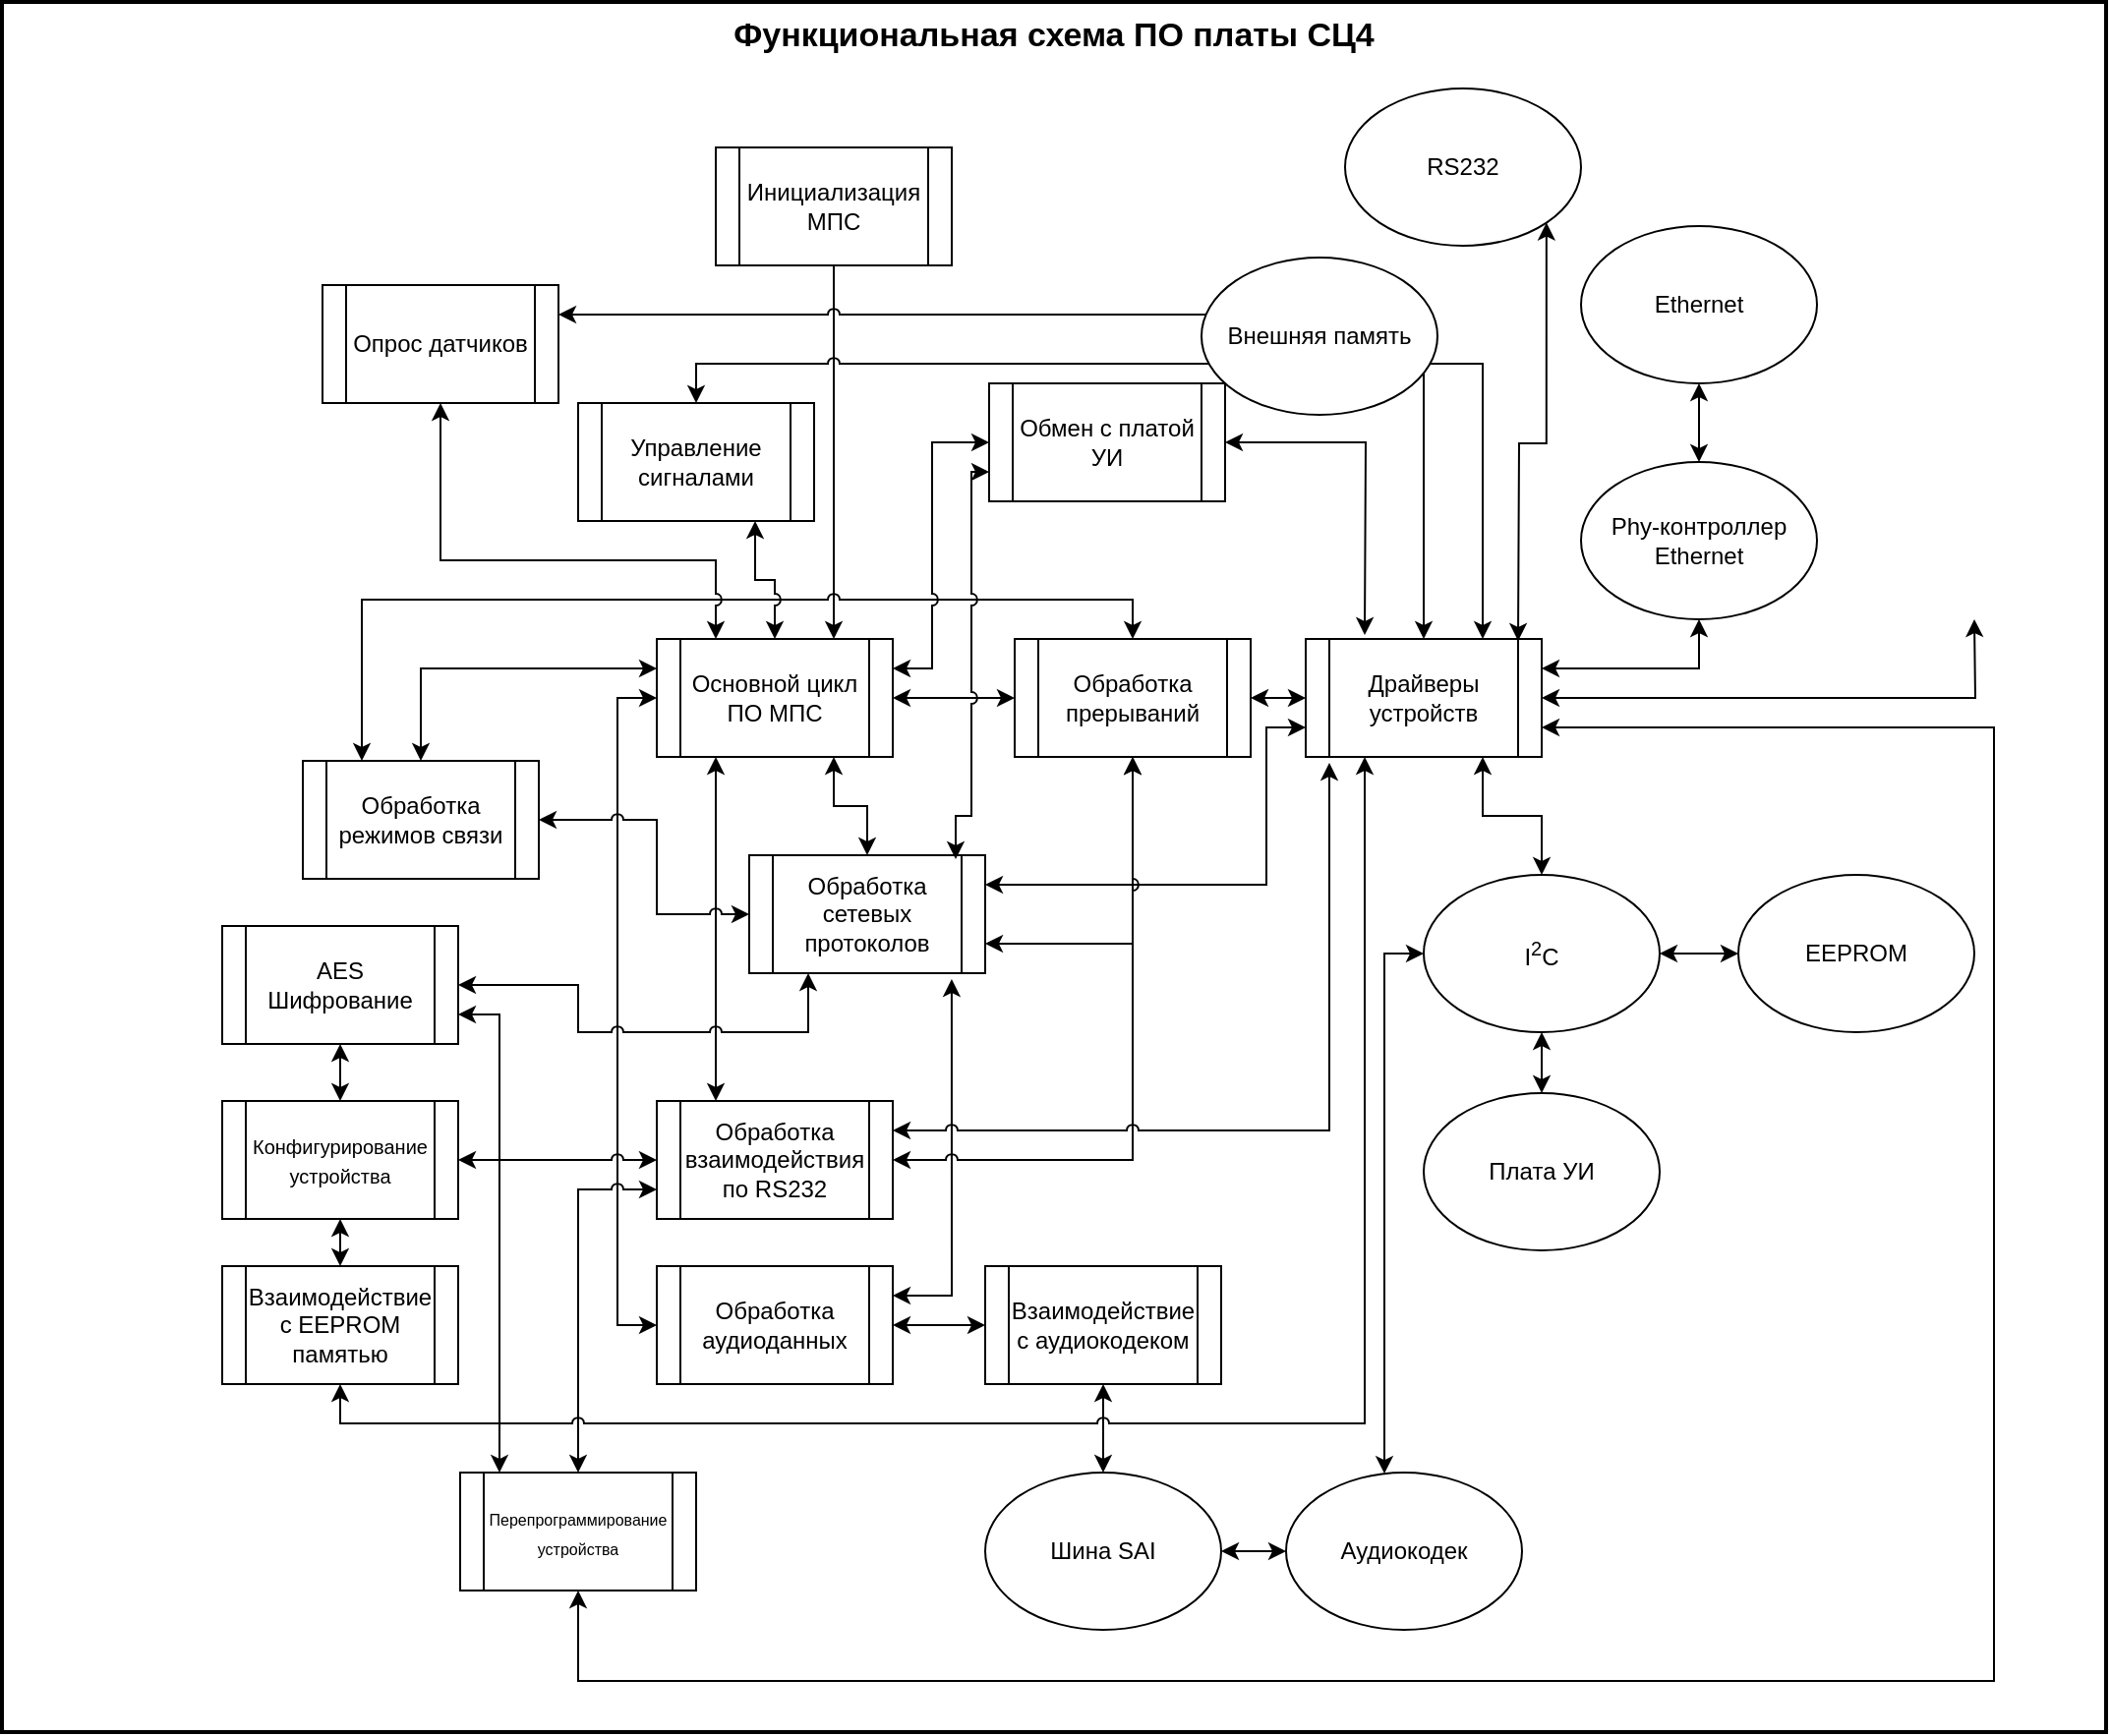 <mxfile version="18.1.3" type="device"><diagram id="hz7ovlzizA4P4E3d3YsF" name="Страница 1"><mxGraphModel dx="1119" dy="554" grid="1" gridSize="10" guides="1" tooltips="1" connect="1" arrows="1" fold="1" page="1" pageScale="1" pageWidth="827" pageHeight="1169" math="0" shadow="0"><root><mxCell id="0"/><mxCell id="1" parent="0"/><mxCell id="EtrksIWYHvI5zuAHmQs9-3" style="edgeStyle=orthogonalEdgeStyle;rounded=0;orthogonalLoop=1;jettySize=auto;html=1;exitX=0.5;exitY=1;exitDx=0;exitDy=0;entryX=0.75;entryY=0;entryDx=0;entryDy=0;" parent="1" source="EtrksIWYHvI5zuAHmQs9-1" target="EtrksIWYHvI5zuAHmQs9-2" edge="1"><mxGeometry relative="1" as="geometry"/></mxCell><mxCell id="EtrksIWYHvI5zuAHmQs9-1" value="Инициализация МПС" style="shape=process;whiteSpace=wrap;html=1;backgroundOutline=1;" parent="1" vertex="1"><mxGeometry x="623" y="144" width="120" height="60" as="geometry"/></mxCell><mxCell id="EtrksIWYHvI5zuAHmQs9-5" style="edgeStyle=orthogonalEdgeStyle;rounded=0;orthogonalLoop=1;jettySize=auto;html=1;exitX=1;exitY=0.5;exitDx=0;exitDy=0;entryX=0;entryY=0.5;entryDx=0;entryDy=0;startArrow=classic;startFill=1;" parent="1" source="EtrksIWYHvI5zuAHmQs9-2" target="EtrksIWYHvI5zuAHmQs9-4" edge="1"><mxGeometry relative="1" as="geometry"/></mxCell><mxCell id="EtrksIWYHvI5zuAHmQs9-9" style="edgeStyle=orthogonalEdgeStyle;rounded=0;orthogonalLoop=1;jettySize=auto;html=1;exitX=0.75;exitY=1;exitDx=0;exitDy=0;entryX=0.5;entryY=0;entryDx=0;entryDy=0;startArrow=classic;startFill=1;" parent="1" source="EtrksIWYHvI5zuAHmQs9-2" target="EtrksIWYHvI5zuAHmQs9-8" edge="1"><mxGeometry relative="1" as="geometry"/></mxCell><mxCell id="EtrksIWYHvI5zuAHmQs9-12" style="edgeStyle=orthogonalEdgeStyle;rounded=0;orthogonalLoop=1;jettySize=auto;html=1;exitX=0.25;exitY=1;exitDx=0;exitDy=0;entryX=0.25;entryY=0;entryDx=0;entryDy=0;startArrow=classic;startFill=1;" parent="1" source="EtrksIWYHvI5zuAHmQs9-2" target="EtrksIWYHvI5zuAHmQs9-11" edge="1"><mxGeometry relative="1" as="geometry"/></mxCell><mxCell id="EtrksIWYHvI5zuAHmQs9-15" style="edgeStyle=orthogonalEdgeStyle;rounded=0;orthogonalLoop=1;jettySize=auto;html=1;exitX=0;exitY=0.5;exitDx=0;exitDy=0;entryX=0;entryY=0.5;entryDx=0;entryDy=0;startArrow=classic;startFill=1;" parent="1" source="EtrksIWYHvI5zuAHmQs9-2" target="EtrksIWYHvI5zuAHmQs9-14" edge="1"><mxGeometry relative="1" as="geometry"/></mxCell><mxCell id="EtrksIWYHvI5zuAHmQs9-25" style="edgeStyle=orthogonalEdgeStyle;rounded=0;jumpStyle=arc;orthogonalLoop=1;jettySize=auto;html=1;exitX=0;exitY=0.25;exitDx=0;exitDy=0;entryX=0.5;entryY=0;entryDx=0;entryDy=0;startArrow=classic;startFill=1;" parent="1" source="EtrksIWYHvI5zuAHmQs9-2" target="EtrksIWYHvI5zuAHmQs9-23" edge="1"><mxGeometry relative="1" as="geometry"/></mxCell><mxCell id="EtrksIWYHvI5zuAHmQs9-2" value="Основной цикл ПО МПС" style="shape=process;whiteSpace=wrap;html=1;backgroundOutline=1;" parent="1" vertex="1"><mxGeometry x="593" y="394" width="120" height="60" as="geometry"/></mxCell><mxCell id="EtrksIWYHvI5zuAHmQs9-7" style="edgeStyle=orthogonalEdgeStyle;rounded=0;orthogonalLoop=1;jettySize=auto;html=1;exitX=1;exitY=0.5;exitDx=0;exitDy=0;entryX=0;entryY=0.5;entryDx=0;entryDy=0;startArrow=classic;startFill=1;" parent="1" source="EtrksIWYHvI5zuAHmQs9-4" target="RF3w-N19jXYTSkhNn8c4-11" edge="1"><mxGeometry relative="1" as="geometry"><mxPoint x="923" y="424" as="targetPoint"/></mxGeometry></mxCell><mxCell id="EtrksIWYHvI5zuAHmQs9-26" style="edgeStyle=orthogonalEdgeStyle;rounded=0;jumpStyle=arc;orthogonalLoop=1;jettySize=auto;html=1;exitX=0.5;exitY=0;exitDx=0;exitDy=0;entryX=0.25;entryY=0;entryDx=0;entryDy=0;startArrow=classic;startFill=1;" parent="1" source="EtrksIWYHvI5zuAHmQs9-4" target="EtrksIWYHvI5zuAHmQs9-23" edge="1"><mxGeometry relative="1" as="geometry"/></mxCell><mxCell id="EtrksIWYHvI5zuAHmQs9-4" value="Обработка прерываний" style="shape=process;whiteSpace=wrap;html=1;backgroundOutline=1;" parent="1" vertex="1"><mxGeometry x="775" y="394" width="120" height="60" as="geometry"/></mxCell><mxCell id="EtrksIWYHvI5zuAHmQs9-10" style="edgeStyle=orthogonalEdgeStyle;rounded=0;orthogonalLoop=1;jettySize=auto;html=1;exitX=1;exitY=0.75;exitDx=0;exitDy=0;entryX=0.5;entryY=1;entryDx=0;entryDy=0;startArrow=classic;startFill=1;" parent="1" source="EtrksIWYHvI5zuAHmQs9-8" target="EtrksIWYHvI5zuAHmQs9-4" edge="1"><mxGeometry relative="1" as="geometry"/></mxCell><mxCell id="EtrksIWYHvI5zuAHmQs9-22" style="edgeStyle=orthogonalEdgeStyle;rounded=0;orthogonalLoop=1;jettySize=auto;html=1;exitX=0.858;exitY=1.05;exitDx=0;exitDy=0;entryX=1;entryY=0.25;entryDx=0;entryDy=0;startArrow=classic;startFill=1;exitPerimeter=0;" parent="1" source="EtrksIWYHvI5zuAHmQs9-8" target="EtrksIWYHvI5zuAHmQs9-14" edge="1"><mxGeometry relative="1" as="geometry"/></mxCell><mxCell id="EtrksIWYHvI5zuAHmQs9-29" style="edgeStyle=orthogonalEdgeStyle;rounded=0;jumpStyle=arc;orthogonalLoop=1;jettySize=auto;html=1;exitX=0.25;exitY=1;exitDx=0;exitDy=0;entryX=1;entryY=0.5;entryDx=0;entryDy=0;startArrow=classic;startFill=1;" parent="1" source="EtrksIWYHvI5zuAHmQs9-8" target="eLsYyzOAJwmsoIklAUxN-1" edge="1"><mxGeometry relative="1" as="geometry"><Array as="points"><mxPoint x="670" y="594"/><mxPoint x="553" y="594"/><mxPoint x="553" y="570"/></Array></mxGeometry></mxCell><mxCell id="i-2Q2VQstJw3EoIMLDE1-5" style="edgeStyle=orthogonalEdgeStyle;rounded=0;orthogonalLoop=1;jettySize=auto;html=1;exitX=1;exitY=0.25;exitDx=0;exitDy=0;entryX=0;entryY=0.75;entryDx=0;entryDy=0;startArrow=classic;startFill=1;" parent="1" source="EtrksIWYHvI5zuAHmQs9-8" target="RF3w-N19jXYTSkhNn8c4-11" edge="1"><mxGeometry relative="1" as="geometry"><Array as="points"><mxPoint x="903" y="519"/><mxPoint x="903" y="439"/></Array></mxGeometry></mxCell><mxCell id="EtrksIWYHvI5zuAHmQs9-8" value="Обработка сетевых протоколов" style="shape=process;whiteSpace=wrap;html=1;backgroundOutline=1;" parent="1" vertex="1"><mxGeometry x="640" y="504" width="120" height="60" as="geometry"/></mxCell><mxCell id="EtrksIWYHvI5zuAHmQs9-13" style="edgeStyle=orthogonalEdgeStyle;rounded=0;orthogonalLoop=1;jettySize=auto;html=1;exitX=1;exitY=0.5;exitDx=0;exitDy=0;entryX=0.5;entryY=1;entryDx=0;entryDy=0;startArrow=classic;startFill=1;jumpStyle=arc;" parent="1" source="EtrksIWYHvI5zuAHmQs9-11" target="EtrksIWYHvI5zuAHmQs9-4" edge="1"><mxGeometry relative="1" as="geometry"/></mxCell><mxCell id="EtrksIWYHvI5zuAHmQs9-28" style="edgeStyle=orthogonalEdgeStyle;rounded=0;jumpStyle=arc;orthogonalLoop=1;jettySize=auto;html=1;exitX=0;exitY=0.5;exitDx=0;exitDy=0;entryX=1;entryY=0.5;entryDx=0;entryDy=0;startArrow=classic;startFill=1;" parent="1" source="EtrksIWYHvI5zuAHmQs9-11" target="EtrksIWYHvI5zuAHmQs9-27" edge="1"><mxGeometry relative="1" as="geometry"/></mxCell><mxCell id="RF3w-N19jXYTSkhNn8c4-19" style="edgeStyle=orthogonalEdgeStyle;rounded=0;jumpStyle=arc;orthogonalLoop=1;jettySize=auto;html=1;exitX=0;exitY=0.75;exitDx=0;exitDy=0;startArrow=classic;startFill=1;" parent="1" source="EtrksIWYHvI5zuAHmQs9-11" target="RF3w-N19jXYTSkhNn8c4-18" edge="1"><mxGeometry relative="1" as="geometry"/></mxCell><mxCell id="i-2Q2VQstJw3EoIMLDE1-19" style="edgeStyle=orthogonalEdgeStyle;rounded=0;orthogonalLoop=1;jettySize=auto;html=1;exitX=1;exitY=0.25;exitDx=0;exitDy=0;entryX=0.1;entryY=1.05;entryDx=0;entryDy=0;entryPerimeter=0;startArrow=classic;startFill=1;jumpStyle=arc;" parent="1" source="EtrksIWYHvI5zuAHmQs9-11" target="RF3w-N19jXYTSkhNn8c4-11" edge="1"><mxGeometry relative="1" as="geometry"/></mxCell><mxCell id="EtrksIWYHvI5zuAHmQs9-11" value="Обработка взаимодействия по RS232" style="shape=process;whiteSpace=wrap;html=1;backgroundOutline=1;" parent="1" vertex="1"><mxGeometry x="593" y="629" width="120" height="60" as="geometry"/></mxCell><mxCell id="EtrksIWYHvI5zuAHmQs9-17" style="edgeStyle=orthogonalEdgeStyle;rounded=0;orthogonalLoop=1;jettySize=auto;html=1;exitX=1;exitY=0.5;exitDx=0;exitDy=0;entryX=0;entryY=0.5;entryDx=0;entryDy=0;startArrow=classic;startFill=1;" parent="1" source="EtrksIWYHvI5zuAHmQs9-14" target="EtrksIWYHvI5zuAHmQs9-16" edge="1"><mxGeometry relative="1" as="geometry"/></mxCell><mxCell id="EtrksIWYHvI5zuAHmQs9-14" value="Обработка аудиоданных" style="shape=process;whiteSpace=wrap;html=1;backgroundOutline=1;" parent="1" vertex="1"><mxGeometry x="593" y="713" width="120" height="60" as="geometry"/></mxCell><mxCell id="i-2Q2VQstJw3EoIMLDE1-12" style="edgeStyle=orthogonalEdgeStyle;rounded=0;orthogonalLoop=1;jettySize=auto;html=1;exitX=0.5;exitY=1;exitDx=0;exitDy=0;entryX=0.5;entryY=0;entryDx=0;entryDy=0;startArrow=classic;startFill=1;" parent="1" source="EtrksIWYHvI5zuAHmQs9-16" target="EtrksIWYHvI5zuAHmQs9-18" edge="1"><mxGeometry relative="1" as="geometry"/></mxCell><mxCell id="EtrksIWYHvI5zuAHmQs9-16" value="Взаимодействие с аудиокодеком" style="shape=process;whiteSpace=wrap;html=1;backgroundOutline=1;" parent="1" vertex="1"><mxGeometry x="760" y="713" width="120" height="60" as="geometry"/></mxCell><mxCell id="i-2Q2VQstJw3EoIMLDE1-13" style="edgeStyle=orthogonalEdgeStyle;rounded=0;orthogonalLoop=1;jettySize=auto;html=1;exitX=1;exitY=0.5;exitDx=0;exitDy=0;entryX=0;entryY=0.5;entryDx=0;entryDy=0;startArrow=classic;startFill=1;" parent="1" source="EtrksIWYHvI5zuAHmQs9-18" target="EtrksIWYHvI5zuAHmQs9-20" edge="1"><mxGeometry relative="1" as="geometry"/></mxCell><mxCell id="EtrksIWYHvI5zuAHmQs9-18" value="Шина SAI" style="ellipse;whiteSpace=wrap;html=1;" parent="1" vertex="1"><mxGeometry x="760" y="818" width="120" height="80" as="geometry"/></mxCell><mxCell id="EtrksIWYHvI5zuAHmQs9-20" value="Аудиокодек" style="ellipse;whiteSpace=wrap;html=1;" parent="1" vertex="1"><mxGeometry x="913" y="818" width="120" height="80" as="geometry"/></mxCell><mxCell id="EtrksIWYHvI5zuAHmQs9-24" style="edgeStyle=orthogonalEdgeStyle;rounded=0;jumpStyle=arc;orthogonalLoop=1;jettySize=auto;html=1;exitX=1;exitY=0.5;exitDx=0;exitDy=0;entryX=0;entryY=0.5;entryDx=0;entryDy=0;startArrow=classic;startFill=1;" parent="1" source="EtrksIWYHvI5zuAHmQs9-23" target="EtrksIWYHvI5zuAHmQs9-8" edge="1"><mxGeometry relative="1" as="geometry"><Array as="points"><mxPoint x="593" y="486"/><mxPoint x="593" y="534"/></Array></mxGeometry></mxCell><mxCell id="EtrksIWYHvI5zuAHmQs9-23" value="Обработка режимов связи" style="shape=process;whiteSpace=wrap;html=1;backgroundOutline=1;" parent="1" vertex="1"><mxGeometry x="413" y="456" width="120" height="60" as="geometry"/></mxCell><mxCell id="EtrksIWYHvI5zuAHmQs9-33" style="edgeStyle=orthogonalEdgeStyle;rounded=0;jumpStyle=arc;orthogonalLoop=1;jettySize=auto;html=1;exitX=0.5;exitY=1;exitDx=0;exitDy=0;entryX=0.5;entryY=0;entryDx=0;entryDy=0;startArrow=classic;startFill=1;" parent="1" source="EtrksIWYHvI5zuAHmQs9-27" target="EtrksIWYHvI5zuAHmQs9-31" edge="1"><mxGeometry relative="1" as="geometry"/></mxCell><mxCell id="eLsYyzOAJwmsoIklAUxN-5" style="edgeStyle=orthogonalEdgeStyle;rounded=0;orthogonalLoop=1;jettySize=auto;html=1;exitX=0.5;exitY=0;exitDx=0;exitDy=0;entryX=0.5;entryY=1;entryDx=0;entryDy=0;fontSize=12;startArrow=classic;startFill=1;" parent="1" source="EtrksIWYHvI5zuAHmQs9-27" target="eLsYyzOAJwmsoIklAUxN-1" edge="1"><mxGeometry relative="1" as="geometry"/></mxCell><mxCell id="EtrksIWYHvI5zuAHmQs9-27" value="&lt;font style=&quot;font-size: 10px&quot;&gt;Конфигурирование устройства&lt;/font&gt;" style="shape=process;whiteSpace=wrap;html=1;backgroundOutline=1;" parent="1" vertex="1"><mxGeometry x="372" y="629" width="120" height="60" as="geometry"/></mxCell><mxCell id="EtrksIWYHvI5zuAHmQs9-32" style="edgeStyle=orthogonalEdgeStyle;rounded=0;jumpStyle=arc;orthogonalLoop=1;jettySize=auto;html=1;exitX=0.5;exitY=1;exitDx=0;exitDy=0;entryX=0.25;entryY=1;entryDx=0;entryDy=0;startArrow=classic;startFill=1;" parent="1" source="EtrksIWYHvI5zuAHmQs9-31" target="RF3w-N19jXYTSkhNn8c4-11" edge="1"><mxGeometry relative="1" as="geometry"><mxPoint x="1034.96" y="451.04" as="targetPoint"/></mxGeometry></mxCell><mxCell id="EtrksIWYHvI5zuAHmQs9-31" value="Взаимодействие с EEPROM памятью" style="shape=process;whiteSpace=wrap;html=1;backgroundOutline=1;" parent="1" vertex="1"><mxGeometry x="372" y="713" width="120" height="60" as="geometry"/></mxCell><mxCell id="RF3w-N19jXYTSkhNn8c4-3" style="edgeStyle=orthogonalEdgeStyle;rounded=0;orthogonalLoop=1;jettySize=auto;html=1;exitX=1;exitY=0.5;exitDx=0;exitDy=0;startArrow=classic;startFill=1;" parent="1" source="RF3w-N19jXYTSkhNn8c4-1" edge="1"><mxGeometry relative="1" as="geometry"><mxPoint x="953" y="392" as="targetPoint"/></mxGeometry></mxCell><mxCell id="RF3w-N19jXYTSkhNn8c4-4" style="edgeStyle=orthogonalEdgeStyle;rounded=0;orthogonalLoop=1;jettySize=auto;html=1;exitX=0;exitY=0.5;exitDx=0;exitDy=0;entryX=1;entryY=0.25;entryDx=0;entryDy=0;jumpStyle=arc;startArrow=classic;startFill=1;" parent="1" source="RF3w-N19jXYTSkhNn8c4-1" target="EtrksIWYHvI5zuAHmQs9-2" edge="1"><mxGeometry relative="1" as="geometry"><Array as="points"><mxPoint x="733" y="294"/><mxPoint x="733" y="409"/></Array></mxGeometry></mxCell><mxCell id="RF3w-N19jXYTSkhNn8c4-5" style="edgeStyle=orthogonalEdgeStyle;rounded=0;jumpStyle=arc;orthogonalLoop=1;jettySize=auto;html=1;exitX=0;exitY=0.75;exitDx=0;exitDy=0;entryX=0.875;entryY=0.033;entryDx=0;entryDy=0;entryPerimeter=0;startArrow=classic;startFill=1;" parent="1" source="RF3w-N19jXYTSkhNn8c4-1" target="EtrksIWYHvI5zuAHmQs9-8" edge="1"><mxGeometry relative="1" as="geometry"><Array as="points"><mxPoint x="753" y="309"/><mxPoint x="753" y="484"/><mxPoint x="745" y="484"/></Array></mxGeometry></mxCell><mxCell id="RF3w-N19jXYTSkhNn8c4-1" value="Обмен с платой УИ" style="shape=process;whiteSpace=wrap;html=1;backgroundOutline=1;" parent="1" vertex="1"><mxGeometry x="762" y="264" width="120" height="60" as="geometry"/></mxCell><mxCell id="RF3w-N19jXYTSkhNn8c4-10" style="edgeStyle=orthogonalEdgeStyle;rounded=0;jumpStyle=arc;orthogonalLoop=1;jettySize=auto;html=1;exitX=1;exitY=0.25;exitDx=0;exitDy=0;startArrow=classic;startFill=1;entryX=0.5;entryY=0;entryDx=0;entryDy=0;" parent="1" source="RF3w-N19jXYTSkhNn8c4-8" target="RF3w-N19jXYTSkhNn8c4-11" edge="1"><mxGeometry relative="1" as="geometry"><mxPoint x="983" y="384" as="targetPoint"/></mxGeometry></mxCell><mxCell id="RF3w-N19jXYTSkhNn8c4-12" style="edgeStyle=orthogonalEdgeStyle;rounded=0;jumpStyle=arc;orthogonalLoop=1;jettySize=auto;html=1;exitX=0.5;exitY=1;exitDx=0;exitDy=0;entryX=0.25;entryY=0;entryDx=0;entryDy=0;startArrow=classic;startFill=1;" parent="1" source="RF3w-N19jXYTSkhNn8c4-8" target="EtrksIWYHvI5zuAHmQs9-2" edge="1"><mxGeometry relative="1" as="geometry"><Array as="points"><mxPoint x="483" y="354"/><mxPoint x="623" y="354"/></Array></mxGeometry></mxCell><mxCell id="RF3w-N19jXYTSkhNn8c4-8" value="Опрос датчиков" style="shape=process;whiteSpace=wrap;html=1;backgroundOutline=1;" parent="1" vertex="1"><mxGeometry x="423" y="214" width="120" height="60" as="geometry"/></mxCell><mxCell id="i-2Q2VQstJw3EoIMLDE1-7" style="edgeStyle=orthogonalEdgeStyle;rounded=0;orthogonalLoop=1;jettySize=auto;html=1;exitX=1;exitY=0.25;exitDx=0;exitDy=0;entryX=0.5;entryY=1;entryDx=0;entryDy=0;startArrow=classic;startFill=1;" parent="1" source="RF3w-N19jXYTSkhNn8c4-11" target="i-2Q2VQstJw3EoIMLDE1-6" edge="1"><mxGeometry relative="1" as="geometry"/></mxCell><mxCell id="i-2Q2VQstJw3EoIMLDE1-14" style="edgeStyle=orthogonalEdgeStyle;rounded=0;orthogonalLoop=1;jettySize=auto;html=1;exitX=0.75;exitY=1;exitDx=0;exitDy=0;entryX=0.5;entryY=0;entryDx=0;entryDy=0;startArrow=classic;startFill=1;" parent="1" source="RF3w-N19jXYTSkhNn8c4-11" target="i-2Q2VQstJw3EoIMLDE1-1" edge="1"><mxGeometry relative="1" as="geometry"/></mxCell><mxCell id="i-2Q2VQstJw3EoIMLDE1-17" style="edgeStyle=orthogonalEdgeStyle;rounded=0;orthogonalLoop=1;jettySize=auto;html=1;exitX=1;exitY=0.5;exitDx=0;exitDy=0;entryX=0.5;entryY=1;entryDx=0;entryDy=0;startArrow=classic;startFill=1;" parent="1" source="RF3w-N19jXYTSkhNn8c4-11" edge="1"><mxGeometry relative="1" as="geometry"><mxPoint x="1263" y="384" as="targetPoint"/></mxGeometry></mxCell><mxCell id="RF3w-N19jXYTSkhNn8c4-11" value="Драйверы устройств" style="shape=process;whiteSpace=wrap;html=1;backgroundOutline=1;" parent="1" vertex="1"><mxGeometry x="923" y="394" width="120" height="60" as="geometry"/></mxCell><mxCell id="RF3w-N19jXYTSkhNn8c4-14" style="edgeStyle=orthogonalEdgeStyle;rounded=0;jumpStyle=arc;orthogonalLoop=1;jettySize=auto;html=1;exitX=0.75;exitY=1;exitDx=0;exitDy=0;entryX=0.5;entryY=0;entryDx=0;entryDy=0;startArrow=classic;startFill=1;" parent="1" source="RF3w-N19jXYTSkhNn8c4-13" target="EtrksIWYHvI5zuAHmQs9-2" edge="1"><mxGeometry relative="1" as="geometry"/></mxCell><mxCell id="RF3w-N19jXYTSkhNn8c4-15" style="edgeStyle=orthogonalEdgeStyle;rounded=0;jumpStyle=arc;orthogonalLoop=1;jettySize=auto;html=1;exitX=0.5;exitY=0;exitDx=0;exitDy=0;entryX=0.75;entryY=0;entryDx=0;entryDy=0;startArrow=classic;startFill=1;" parent="1" source="RF3w-N19jXYTSkhNn8c4-13" target="RF3w-N19jXYTSkhNn8c4-11" edge="1"><mxGeometry relative="1" as="geometry"/></mxCell><mxCell id="RF3w-N19jXYTSkhNn8c4-13" value="Управление сигналами" style="shape=process;whiteSpace=wrap;html=1;backgroundOutline=1;" parent="1" vertex="1"><mxGeometry x="553" y="274" width="120" height="60" as="geometry"/></mxCell><mxCell id="i-2Q2VQstJw3EoIMLDE1-15" style="edgeStyle=orthogonalEdgeStyle;rounded=0;orthogonalLoop=1;jettySize=auto;html=1;exitX=0.5;exitY=1;exitDx=0;exitDy=0;entryX=1;entryY=0.75;entryDx=0;entryDy=0;startArrow=classic;startFill=1;" parent="1" source="RF3w-N19jXYTSkhNn8c4-18" target="RF3w-N19jXYTSkhNn8c4-11" edge="1"><mxGeometry relative="1" as="geometry"><Array as="points"><mxPoint x="553" y="924"/><mxPoint x="1273" y="924"/><mxPoint x="1273" y="439"/></Array></mxGeometry></mxCell><mxCell id="RF3w-N19jXYTSkhNn8c4-18" value="&lt;font style=&quot;font-size: 8px&quot;&gt;Перепрограммирование устройства&lt;/font&gt;" style="shape=process;whiteSpace=wrap;html=1;backgroundOutline=1;" parent="1" vertex="1"><mxGeometry x="493" y="818" width="120" height="60" as="geometry"/></mxCell><mxCell id="i-2Q2VQstJw3EoIMLDE1-4" style="edgeStyle=orthogonalEdgeStyle;rounded=0;orthogonalLoop=1;jettySize=auto;html=1;exitX=0.5;exitY=1;exitDx=0;exitDy=0;startArrow=classic;startFill=1;" parent="1" source="i-2Q2VQstJw3EoIMLDE1-1" target="i-2Q2VQstJw3EoIMLDE1-3" edge="1"><mxGeometry relative="1" as="geometry"/></mxCell><mxCell id="i-2Q2VQstJw3EoIMLDE1-11" style="edgeStyle=orthogonalEdgeStyle;rounded=0;orthogonalLoop=1;jettySize=auto;html=1;exitX=1;exitY=0.5;exitDx=0;exitDy=0;entryX=0;entryY=0.5;entryDx=0;entryDy=0;startArrow=classic;startFill=1;" parent="1" source="i-2Q2VQstJw3EoIMLDE1-1" target="i-2Q2VQstJw3EoIMLDE1-10" edge="1"><mxGeometry relative="1" as="geometry"/></mxCell><mxCell id="i-2Q2VQstJw3EoIMLDE1-18" style="edgeStyle=orthogonalEdgeStyle;rounded=0;orthogonalLoop=1;jettySize=auto;html=1;exitX=0;exitY=0.5;exitDx=0;exitDy=0;startArrow=classic;startFill=1;" parent="1" source="i-2Q2VQstJw3EoIMLDE1-1" target="EtrksIWYHvI5zuAHmQs9-20" edge="1"><mxGeometry relative="1" as="geometry"><Array as="points"><mxPoint x="963" y="554"/></Array></mxGeometry></mxCell><mxCell id="i-2Q2VQstJw3EoIMLDE1-1" value="I&lt;sup&gt;2&lt;/sup&gt;C" style="ellipse;whiteSpace=wrap;html=1;" parent="1" vertex="1"><mxGeometry x="983" y="514" width="120" height="80" as="geometry"/></mxCell><mxCell id="i-2Q2VQstJw3EoIMLDE1-3" value="Плата УИ" style="ellipse;whiteSpace=wrap;html=1;" parent="1" vertex="1"><mxGeometry x="983" y="625" width="120" height="80" as="geometry"/></mxCell><mxCell id="i-2Q2VQstJw3EoIMLDE1-6" value="Phy-контроллер Ethernet" style="ellipse;whiteSpace=wrap;html=1;" parent="1" vertex="1"><mxGeometry x="1063" y="304" width="120" height="80" as="geometry"/></mxCell><mxCell id="i-2Q2VQstJw3EoIMLDE1-9" style="edgeStyle=orthogonalEdgeStyle;rounded=0;orthogonalLoop=1;jettySize=auto;html=1;exitX=0.5;exitY=1;exitDx=0;exitDy=0;entryX=0.5;entryY=0;entryDx=0;entryDy=0;startArrow=classic;startFill=1;" parent="1" source="i-2Q2VQstJw3EoIMLDE1-8" target="i-2Q2VQstJw3EoIMLDE1-6" edge="1"><mxGeometry relative="1" as="geometry"/></mxCell><mxCell id="i-2Q2VQstJw3EoIMLDE1-8" value="Ethernet" style="ellipse;whiteSpace=wrap;html=1;" parent="1" vertex="1"><mxGeometry x="1063" y="184" width="120" height="80" as="geometry"/></mxCell><mxCell id="i-2Q2VQstJw3EoIMLDE1-10" value="EEPROM" style="ellipse;whiteSpace=wrap;html=1;" parent="1" vertex="1"><mxGeometry x="1143" y="514" width="120" height="80" as="geometry"/></mxCell><mxCell id="i-2Q2VQstJw3EoIMLDE1-16" value="Внешняя память" style="ellipse;whiteSpace=wrap;html=1;" parent="1" vertex="1"><mxGeometry x="870" y="200" width="120" height="80" as="geometry"/></mxCell><mxCell id="i-2Q2VQstJw3EoIMLDE1-21" style="edgeStyle=orthogonalEdgeStyle;rounded=0;jumpStyle=arc;orthogonalLoop=1;jettySize=auto;html=1;exitX=1;exitY=1;exitDx=0;exitDy=0;startArrow=classic;startFill=1;" parent="1" source="i-2Q2VQstJw3EoIMLDE1-20" edge="1"><mxGeometry relative="1" as="geometry"><mxPoint x="1031" y="395" as="targetPoint"/></mxGeometry></mxCell><mxCell id="i-2Q2VQstJw3EoIMLDE1-20" value="RS232" style="ellipse;whiteSpace=wrap;html=1;" parent="1" vertex="1"><mxGeometry x="943" y="114" width="120" height="80" as="geometry"/></mxCell><mxCell id="eLsYyzOAJwmsoIklAUxN-6" style="edgeStyle=orthogonalEdgeStyle;rounded=0;orthogonalLoop=1;jettySize=auto;html=1;exitX=1;exitY=0.75;exitDx=0;exitDy=0;fontSize=12;startArrow=classic;startFill=1;" parent="1" source="eLsYyzOAJwmsoIklAUxN-1" target="RF3w-N19jXYTSkhNn8c4-18" edge="1"><mxGeometry relative="1" as="geometry"><Array as="points"><mxPoint x="513" y="585"/></Array></mxGeometry></mxCell><mxCell id="eLsYyzOAJwmsoIklAUxN-1" value="&lt;font style=&quot;font-size: 12px&quot;&gt;AES Шифрование&lt;/font&gt;" style="shape=process;whiteSpace=wrap;html=1;backgroundOutline=1;" parent="1" vertex="1"><mxGeometry x="372" y="540" width="120" height="60" as="geometry"/></mxCell><mxCell id="JfqMsbbsFNTXsajC6VZv-1" value="Функциональная схема ПО платы СЦ4" style="swimlane;fontSize=17;swimlaneLine=0;strokeWidth=2;startSize=30;" parent="1" vertex="1"><mxGeometry x="260" y="70" width="1070" height="880" as="geometry"/></mxCell></root></mxGraphModel></diagram></mxfile>